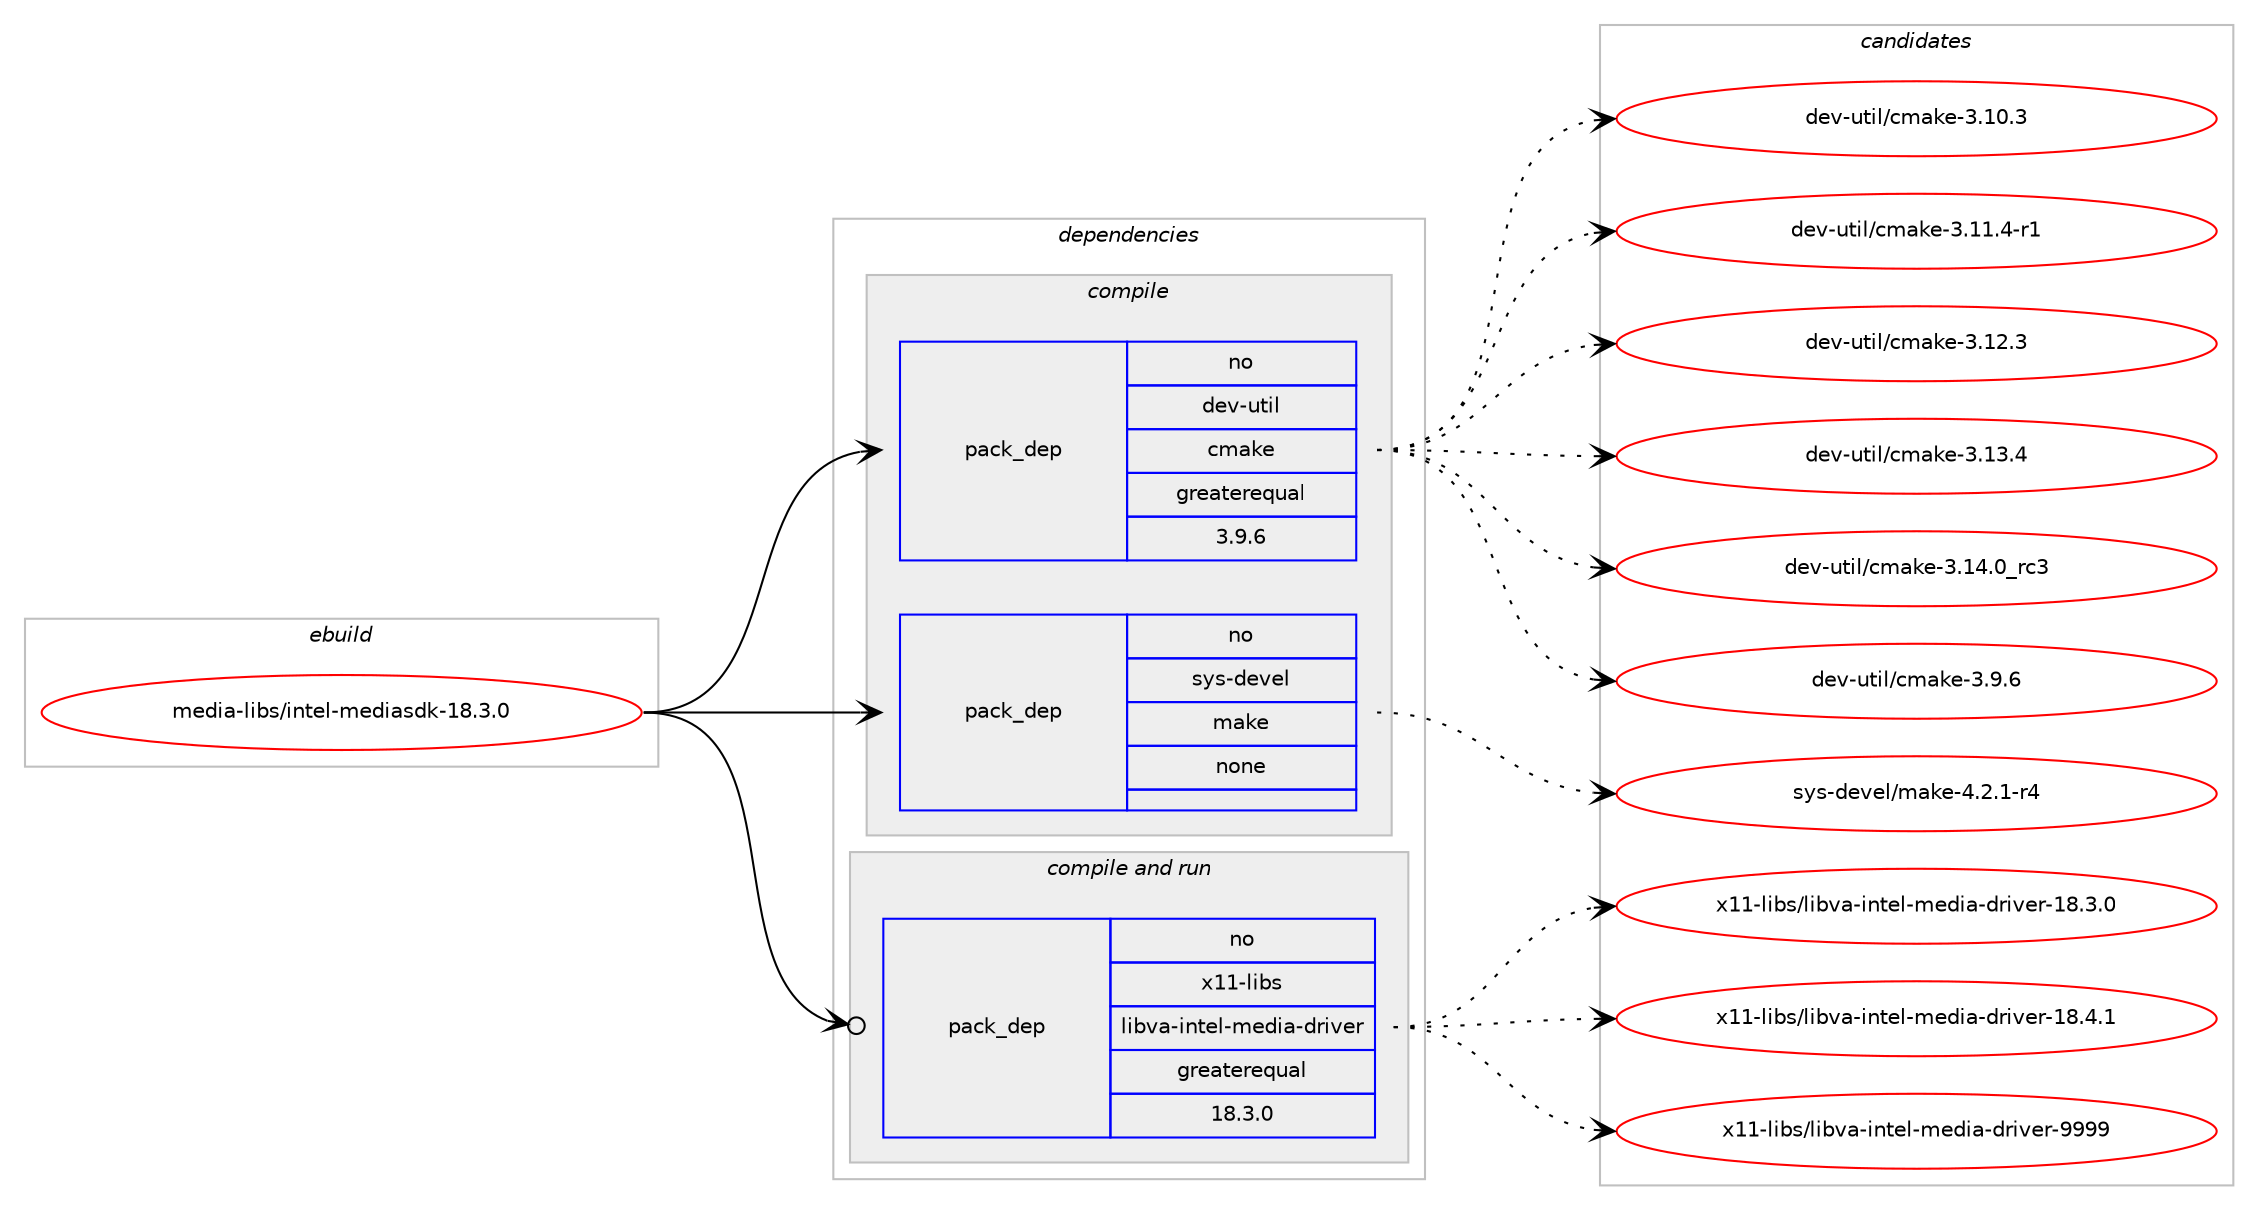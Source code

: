 digraph prolog {

# *************
# Graph options
# *************

newrank=true;
concentrate=true;
compound=true;
graph [rankdir=LR,fontname=Helvetica,fontsize=10,ranksep=1.5];#, ranksep=2.5, nodesep=0.2];
edge  [arrowhead=vee];
node  [fontname=Helvetica,fontsize=10];

# **********
# The ebuild
# **********

subgraph cluster_leftcol {
color=gray;
rank=same;
label=<<i>ebuild</i>>;
id [label="media-libs/intel-mediasdk-18.3.0", color=red, width=4, href="../media-libs/intel-mediasdk-18.3.0.svg"];
}

# ****************
# The dependencies
# ****************

subgraph cluster_midcol {
color=gray;
label=<<i>dependencies</i>>;
subgraph cluster_compile {
fillcolor="#eeeeee";
style=filled;
label=<<i>compile</i>>;
subgraph pack1151626 {
dependency1611546 [label=<<TABLE BORDER="0" CELLBORDER="1" CELLSPACING="0" CELLPADDING="4" WIDTH="220"><TR><TD ROWSPAN="6" CELLPADDING="30">pack_dep</TD></TR><TR><TD WIDTH="110">no</TD></TR><TR><TD>dev-util</TD></TR><TR><TD>cmake</TD></TR><TR><TD>greaterequal</TD></TR><TR><TD>3.9.6</TD></TR></TABLE>>, shape=none, color=blue];
}
id:e -> dependency1611546:w [weight=20,style="solid",arrowhead="vee"];
subgraph pack1151627 {
dependency1611547 [label=<<TABLE BORDER="0" CELLBORDER="1" CELLSPACING="0" CELLPADDING="4" WIDTH="220"><TR><TD ROWSPAN="6" CELLPADDING="30">pack_dep</TD></TR><TR><TD WIDTH="110">no</TD></TR><TR><TD>sys-devel</TD></TR><TR><TD>make</TD></TR><TR><TD>none</TD></TR><TR><TD></TD></TR></TABLE>>, shape=none, color=blue];
}
id:e -> dependency1611547:w [weight=20,style="solid",arrowhead="vee"];
}
subgraph cluster_compileandrun {
fillcolor="#eeeeee";
style=filled;
label=<<i>compile and run</i>>;
subgraph pack1151628 {
dependency1611548 [label=<<TABLE BORDER="0" CELLBORDER="1" CELLSPACING="0" CELLPADDING="4" WIDTH="220"><TR><TD ROWSPAN="6" CELLPADDING="30">pack_dep</TD></TR><TR><TD WIDTH="110">no</TD></TR><TR><TD>x11-libs</TD></TR><TR><TD>libva-intel-media-driver</TD></TR><TR><TD>greaterequal</TD></TR><TR><TD>18.3.0</TD></TR></TABLE>>, shape=none, color=blue];
}
id:e -> dependency1611548:w [weight=20,style="solid",arrowhead="odotvee"];
}
subgraph cluster_run {
fillcolor="#eeeeee";
style=filled;
label=<<i>run</i>>;
}
}

# **************
# The candidates
# **************

subgraph cluster_choices {
rank=same;
color=gray;
label=<<i>candidates</i>>;

subgraph choice1151626 {
color=black;
nodesep=1;
choice1001011184511711610510847991099710710145514649484651 [label="dev-util/cmake-3.10.3", color=red, width=4,href="../dev-util/cmake-3.10.3.svg"];
choice10010111845117116105108479910997107101455146494946524511449 [label="dev-util/cmake-3.11.4-r1", color=red, width=4,href="../dev-util/cmake-3.11.4-r1.svg"];
choice1001011184511711610510847991099710710145514649504651 [label="dev-util/cmake-3.12.3", color=red, width=4,href="../dev-util/cmake-3.12.3.svg"];
choice1001011184511711610510847991099710710145514649514652 [label="dev-util/cmake-3.13.4", color=red, width=4,href="../dev-util/cmake-3.13.4.svg"];
choice1001011184511711610510847991099710710145514649524648951149951 [label="dev-util/cmake-3.14.0_rc3", color=red, width=4,href="../dev-util/cmake-3.14.0_rc3.svg"];
choice10010111845117116105108479910997107101455146574654 [label="dev-util/cmake-3.9.6", color=red, width=4,href="../dev-util/cmake-3.9.6.svg"];
dependency1611546:e -> choice1001011184511711610510847991099710710145514649484651:w [style=dotted,weight="100"];
dependency1611546:e -> choice10010111845117116105108479910997107101455146494946524511449:w [style=dotted,weight="100"];
dependency1611546:e -> choice1001011184511711610510847991099710710145514649504651:w [style=dotted,weight="100"];
dependency1611546:e -> choice1001011184511711610510847991099710710145514649514652:w [style=dotted,weight="100"];
dependency1611546:e -> choice1001011184511711610510847991099710710145514649524648951149951:w [style=dotted,weight="100"];
dependency1611546:e -> choice10010111845117116105108479910997107101455146574654:w [style=dotted,weight="100"];
}
subgraph choice1151627 {
color=black;
nodesep=1;
choice1151211154510010111810110847109971071014552465046494511452 [label="sys-devel/make-4.2.1-r4", color=red, width=4,href="../sys-devel/make-4.2.1-r4.svg"];
dependency1611547:e -> choice1151211154510010111810110847109971071014552465046494511452:w [style=dotted,weight="100"];
}
subgraph choice1151628 {
color=black;
nodesep=1;
choice120494945108105981154710810598118974510511011610110845109101100105974510011410511810111445495646514648 [label="x11-libs/libva-intel-media-driver-18.3.0", color=red, width=4,href="../x11-libs/libva-intel-media-driver-18.3.0.svg"];
choice120494945108105981154710810598118974510511011610110845109101100105974510011410511810111445495646524649 [label="x11-libs/libva-intel-media-driver-18.4.1", color=red, width=4,href="../x11-libs/libva-intel-media-driver-18.4.1.svg"];
choice12049494510810598115471081059811897451051101161011084510910110010597451001141051181011144557575757 [label="x11-libs/libva-intel-media-driver-9999", color=red, width=4,href="../x11-libs/libva-intel-media-driver-9999.svg"];
dependency1611548:e -> choice120494945108105981154710810598118974510511011610110845109101100105974510011410511810111445495646514648:w [style=dotted,weight="100"];
dependency1611548:e -> choice120494945108105981154710810598118974510511011610110845109101100105974510011410511810111445495646524649:w [style=dotted,weight="100"];
dependency1611548:e -> choice12049494510810598115471081059811897451051101161011084510910110010597451001141051181011144557575757:w [style=dotted,weight="100"];
}
}

}

